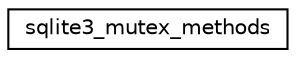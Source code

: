 digraph "Graphical Class Hierarchy"
{
 // LATEX_PDF_SIZE
  edge [fontname="Helvetica",fontsize="10",labelfontname="Helvetica",labelfontsize="10"];
  node [fontname="Helvetica",fontsize="10",shape=record];
  rankdir="LR";
  Node0 [label="sqlite3_mutex_methods",height=0.2,width=0.4,color="black", fillcolor="white", style="filled",URL="$da/de2/structsqlite3__mutex__methods.html",tooltip=" "];
}
